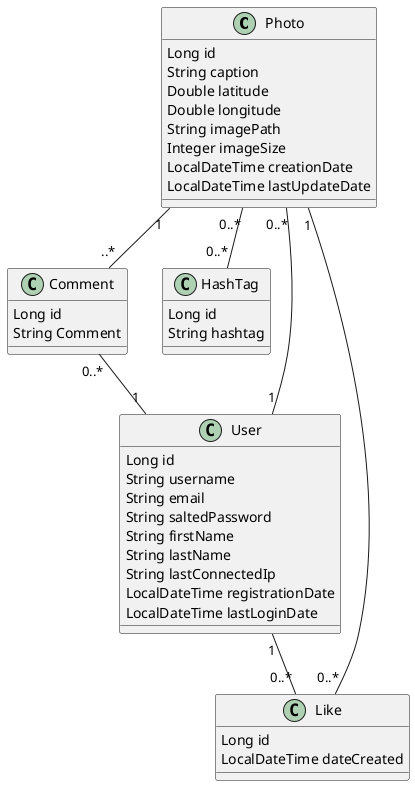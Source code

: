 ```plantuml
@startuml
class Photo {
  Long id
  String caption
  Double latitude
  Double longitude
  String imagePath
  Integer imageSize
  LocalDateTime creationDate
  LocalDateTime lastUpdateDate
}

class User {
  Long id
  String username
  String email
  String saltedPassword
  String firstName
  String lastName
  String lastConnectedIp
  LocalDateTime registrationDate
  LocalDateTime lastLoginDate
}

class Comment {
  Long id
  String Comment
}

class Like {
  Long id
  LocalDateTime dateCreated
}

class HashTag {
  Long id
  String hashtag
}

Photo "0..*" -- "0..*" HashTag
User "1" -- "0..*" Photo
User "1" -- "0..*" Like
Like "0..*" -- "1" Photo
Photo "1" -- "..*" Comment
Comment "0..*" -- "1" User
@enduml
```